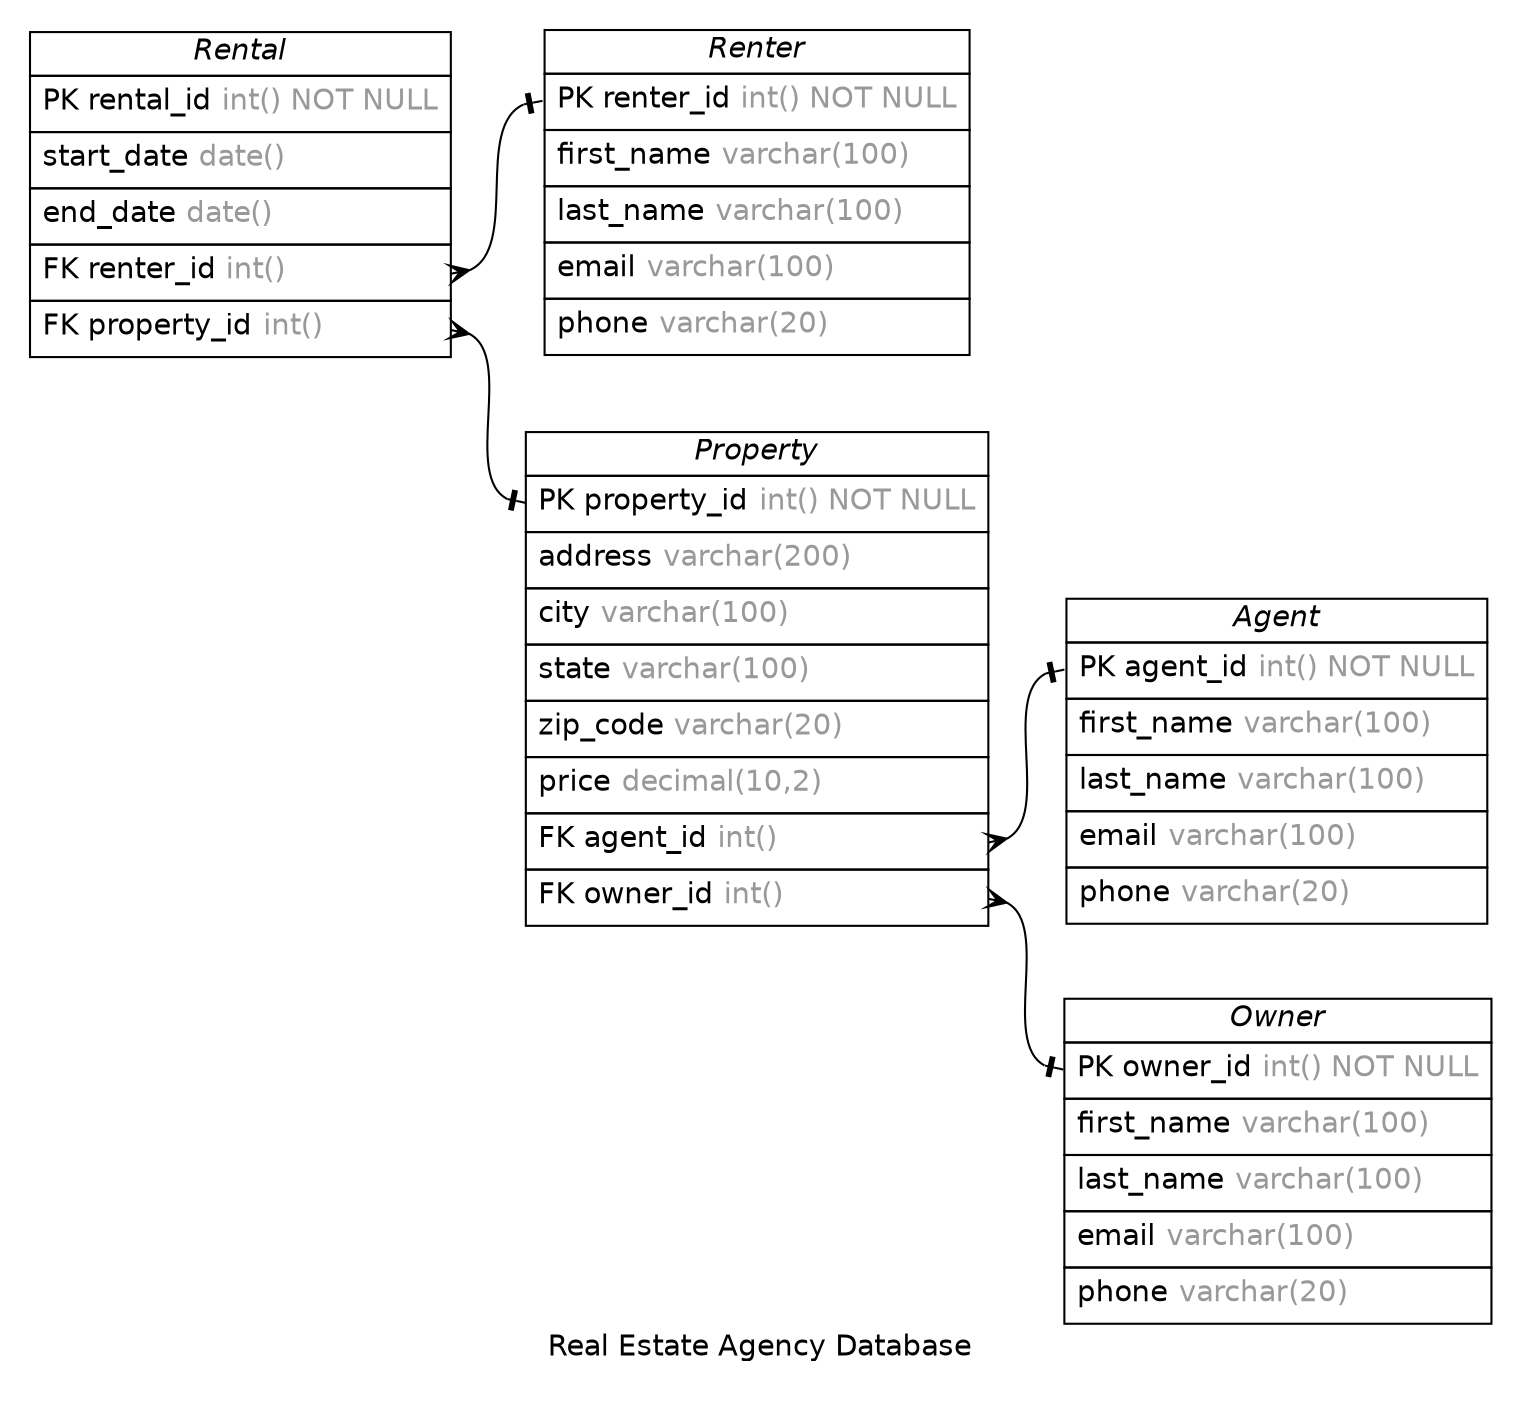 /* created with ERDot < https://github.com/ehne/ERDot > */
digraph G {
    graph [
        nodesep=0.5;
        rankdir="LR";
        concentrate=true;
        splines="spline";
        fontname="Helvetica";
        pad="0.2,0.2",
        label="Real Estate Agency Database",
        
    ];
    
    node [shape=plain, fontname="Helvetica"];
    edge [
        dir=both,
        fontsize=12,
        arrowsize=0.9,
        penwidth=1.0,
        labelangle=32,
        labeldistance=1.8,
        fontname="Helvetica"
    ];
    
    "Agent" [ label=<
        <table border="0" cellborder="1" cellspacing="0" >
        <tr><td><i>Agent</i></td></tr>
        <tr><td port="agent_id" align="left" cellpadding="5">PK agent_id <font color="grey60">int() NOT NULL</font></td></tr>
        <tr><td port="first_name" align="left" cellpadding="5">first_name <font color="grey60">varchar(100)</font></td></tr>
        <tr><td port="last_name" align="left" cellpadding="5">last_name <font color="grey60">varchar(100)</font></td></tr>
        <tr><td port="email" align="left" cellpadding="5">email <font color="grey60">varchar(100)</font></td></tr>
        <tr><td port="phone" align="left" cellpadding="5">phone <font color="grey60">varchar(20)</font></td></tr>
    </table>>];
    "Property" [ label=<
        <table border="0" cellborder="1" cellspacing="0" >
        <tr><td><i>Property</i></td></tr>
        <tr><td port="property_id" align="left" cellpadding="5">PK property_id <font color="grey60">int() NOT NULL</font></td></tr>
        <tr><td port="address" align="left" cellpadding="5">address <font color="grey60">varchar(200)</font></td></tr>
        <tr><td port="city" align="left" cellpadding="5">city <font color="grey60">varchar(100)</font></td></tr>
        <tr><td port="state" align="left" cellpadding="5">state <font color="grey60">varchar(100)</font></td></tr>
        <tr><td port="zip_code" align="left" cellpadding="5">zip_code <font color="grey60">varchar(20)</font></td></tr>
        <tr><td port="price" align="left" cellpadding="5">price <font color="grey60">decimal(10,2)</font></td></tr>
        <tr><td port="agent_id" align="left" cellpadding="5">FK agent_id <font color="grey60">int()</font></td></tr>
        <tr><td port="owner_id" align="left" cellpadding="5">FK owner_id <font color="grey60">int()</font></td></tr>
    </table>>];
    "Owner" [ label=<
        <table border="0" cellborder="1" cellspacing="0" >
        <tr><td><i>Owner</i></td></tr>
        <tr><td port="owner_id" align="left" cellpadding="5">PK owner_id <font color="grey60">int() NOT NULL</font></td></tr>
        <tr><td port="first_name" align="left" cellpadding="5">first_name <font color="grey60">varchar(100)</font></td></tr>
        <tr><td port="last_name" align="left" cellpadding="5">last_name <font color="grey60">varchar(100)</font></td></tr>
        <tr><td port="email" align="left" cellpadding="5">email <font color="grey60">varchar(100)</font></td></tr>
        <tr><td port="phone" align="left" cellpadding="5">phone <font color="grey60">varchar(20)</font></td></tr>
    </table>>];
    "Renter" [ label=<
        <table border="0" cellborder="1" cellspacing="0" >
        <tr><td><i>Renter</i></td></tr>
        <tr><td port="renter_id" align="left" cellpadding="5">PK renter_id <font color="grey60">int() NOT NULL</font></td></tr>
        <tr><td port="first_name" align="left" cellpadding="5">first_name <font color="grey60">varchar(100)</font></td></tr>
        <tr><td port="last_name" align="left" cellpadding="5">last_name <font color="grey60">varchar(100)</font></td></tr>
        <tr><td port="email" align="left" cellpadding="5">email <font color="grey60">varchar(100)</font></td></tr>
        <tr><td port="phone" align="left" cellpadding="5">phone <font color="grey60">varchar(20)</font></td></tr>
    </table>>];
    "Rental" [ label=<
        <table border="0" cellborder="1" cellspacing="0" >
        <tr><td><i>Rental</i></td></tr>
        <tr><td port="rental_id" align="left" cellpadding="5">PK rental_id <font color="grey60">int() NOT NULL</font></td></tr>
        <tr><td port="start_date" align="left" cellpadding="5">start_date <font color="grey60">date()</font></td></tr>
        <tr><td port="end_date" align="left" cellpadding="5">end_date <font color="grey60">date()</font></td></tr>
        <tr><td port="renter_id" align="left" cellpadding="5">FK renter_id <font color="grey60">int()</font></td></tr>
        <tr><td port="property_id" align="left" cellpadding="5">FK property_id <font color="grey60">int()</font></td></tr>
    </table>>];

    
    "Property":"agent_id"->"Agent":"agent_id" [
        arrowhead=noneotee,

        arrowtail=ocrow,
    ];

    
    "Property":"owner_id"->"Owner":"owner_id" [
        arrowhead=noneotee,

        arrowtail=ocrow,
    ];

    
    "Rental":"renter_id"->"Renter":"renter_id" [
        arrowhead=noneotee,

        arrowtail=ocrow,
    ];

    
    "Rental":"property_id"->"Property":"property_id" [
        arrowhead=noneotee,

        arrowtail=ocrow,
    ];



    

}
